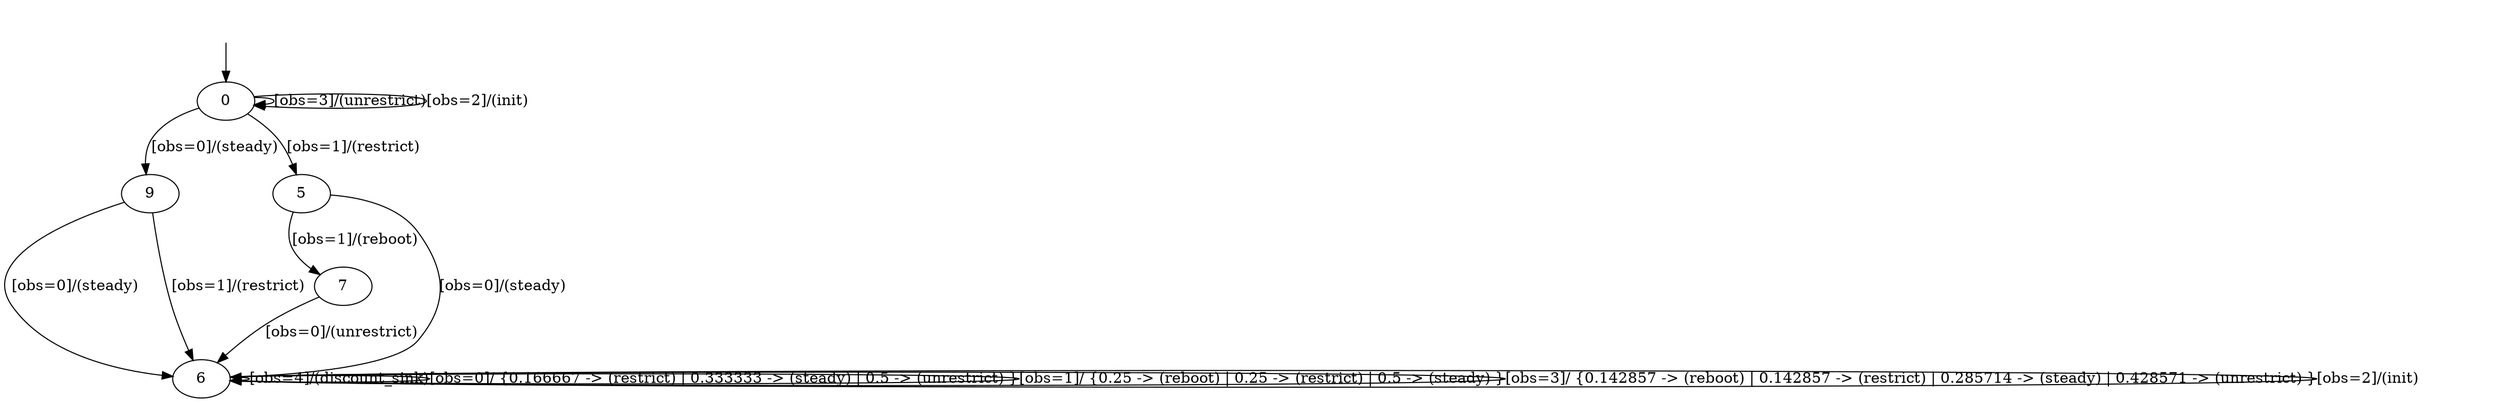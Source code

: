 digraph {
9;
7;
6;
5;
0;
__init [label="", style=invis, width=0];
__init -> 0;
9 -> 6 [label="[obs=0]/(steady)"];
9 -> 6 [label="[obs=1]/(restrict)"];
7 -> 6 [label="[obs=0]/(unrestrict)"];
6 -> 6 [label="[obs=4]/(discount_sink)"];
6 -> 6 [label="[obs=0]/ {0.166667 -> (restrict) | 0.333333 -> (steady) | 0.5 -> (unrestrict) }"];
6 -> 6 [label="[obs=1]/ {0.25 -> (reboot) | 0.25 -> (restrict) | 0.5 -> (steady) }"];
6 -> 6 [label="[obs=3]/ {0.142857 -> (reboot) | 0.142857 -> (restrict) | 0.285714 -> (steady) | 0.428571 -> (unrestrict) }"];
6 -> 6 [label="[obs=2]/(init)"];
5 -> 6 [label="[obs=0]/(steady)"];
5 -> 7 [label="[obs=1]/(reboot)"];
0 -> 9 [label="[obs=0]/(steady)"];
0 -> 5 [label="[obs=1]/(restrict)"];
0 -> 0 [label="[obs=3]/(unrestrict)"];
0 -> 0 [label="[obs=2]/(init)"];
}